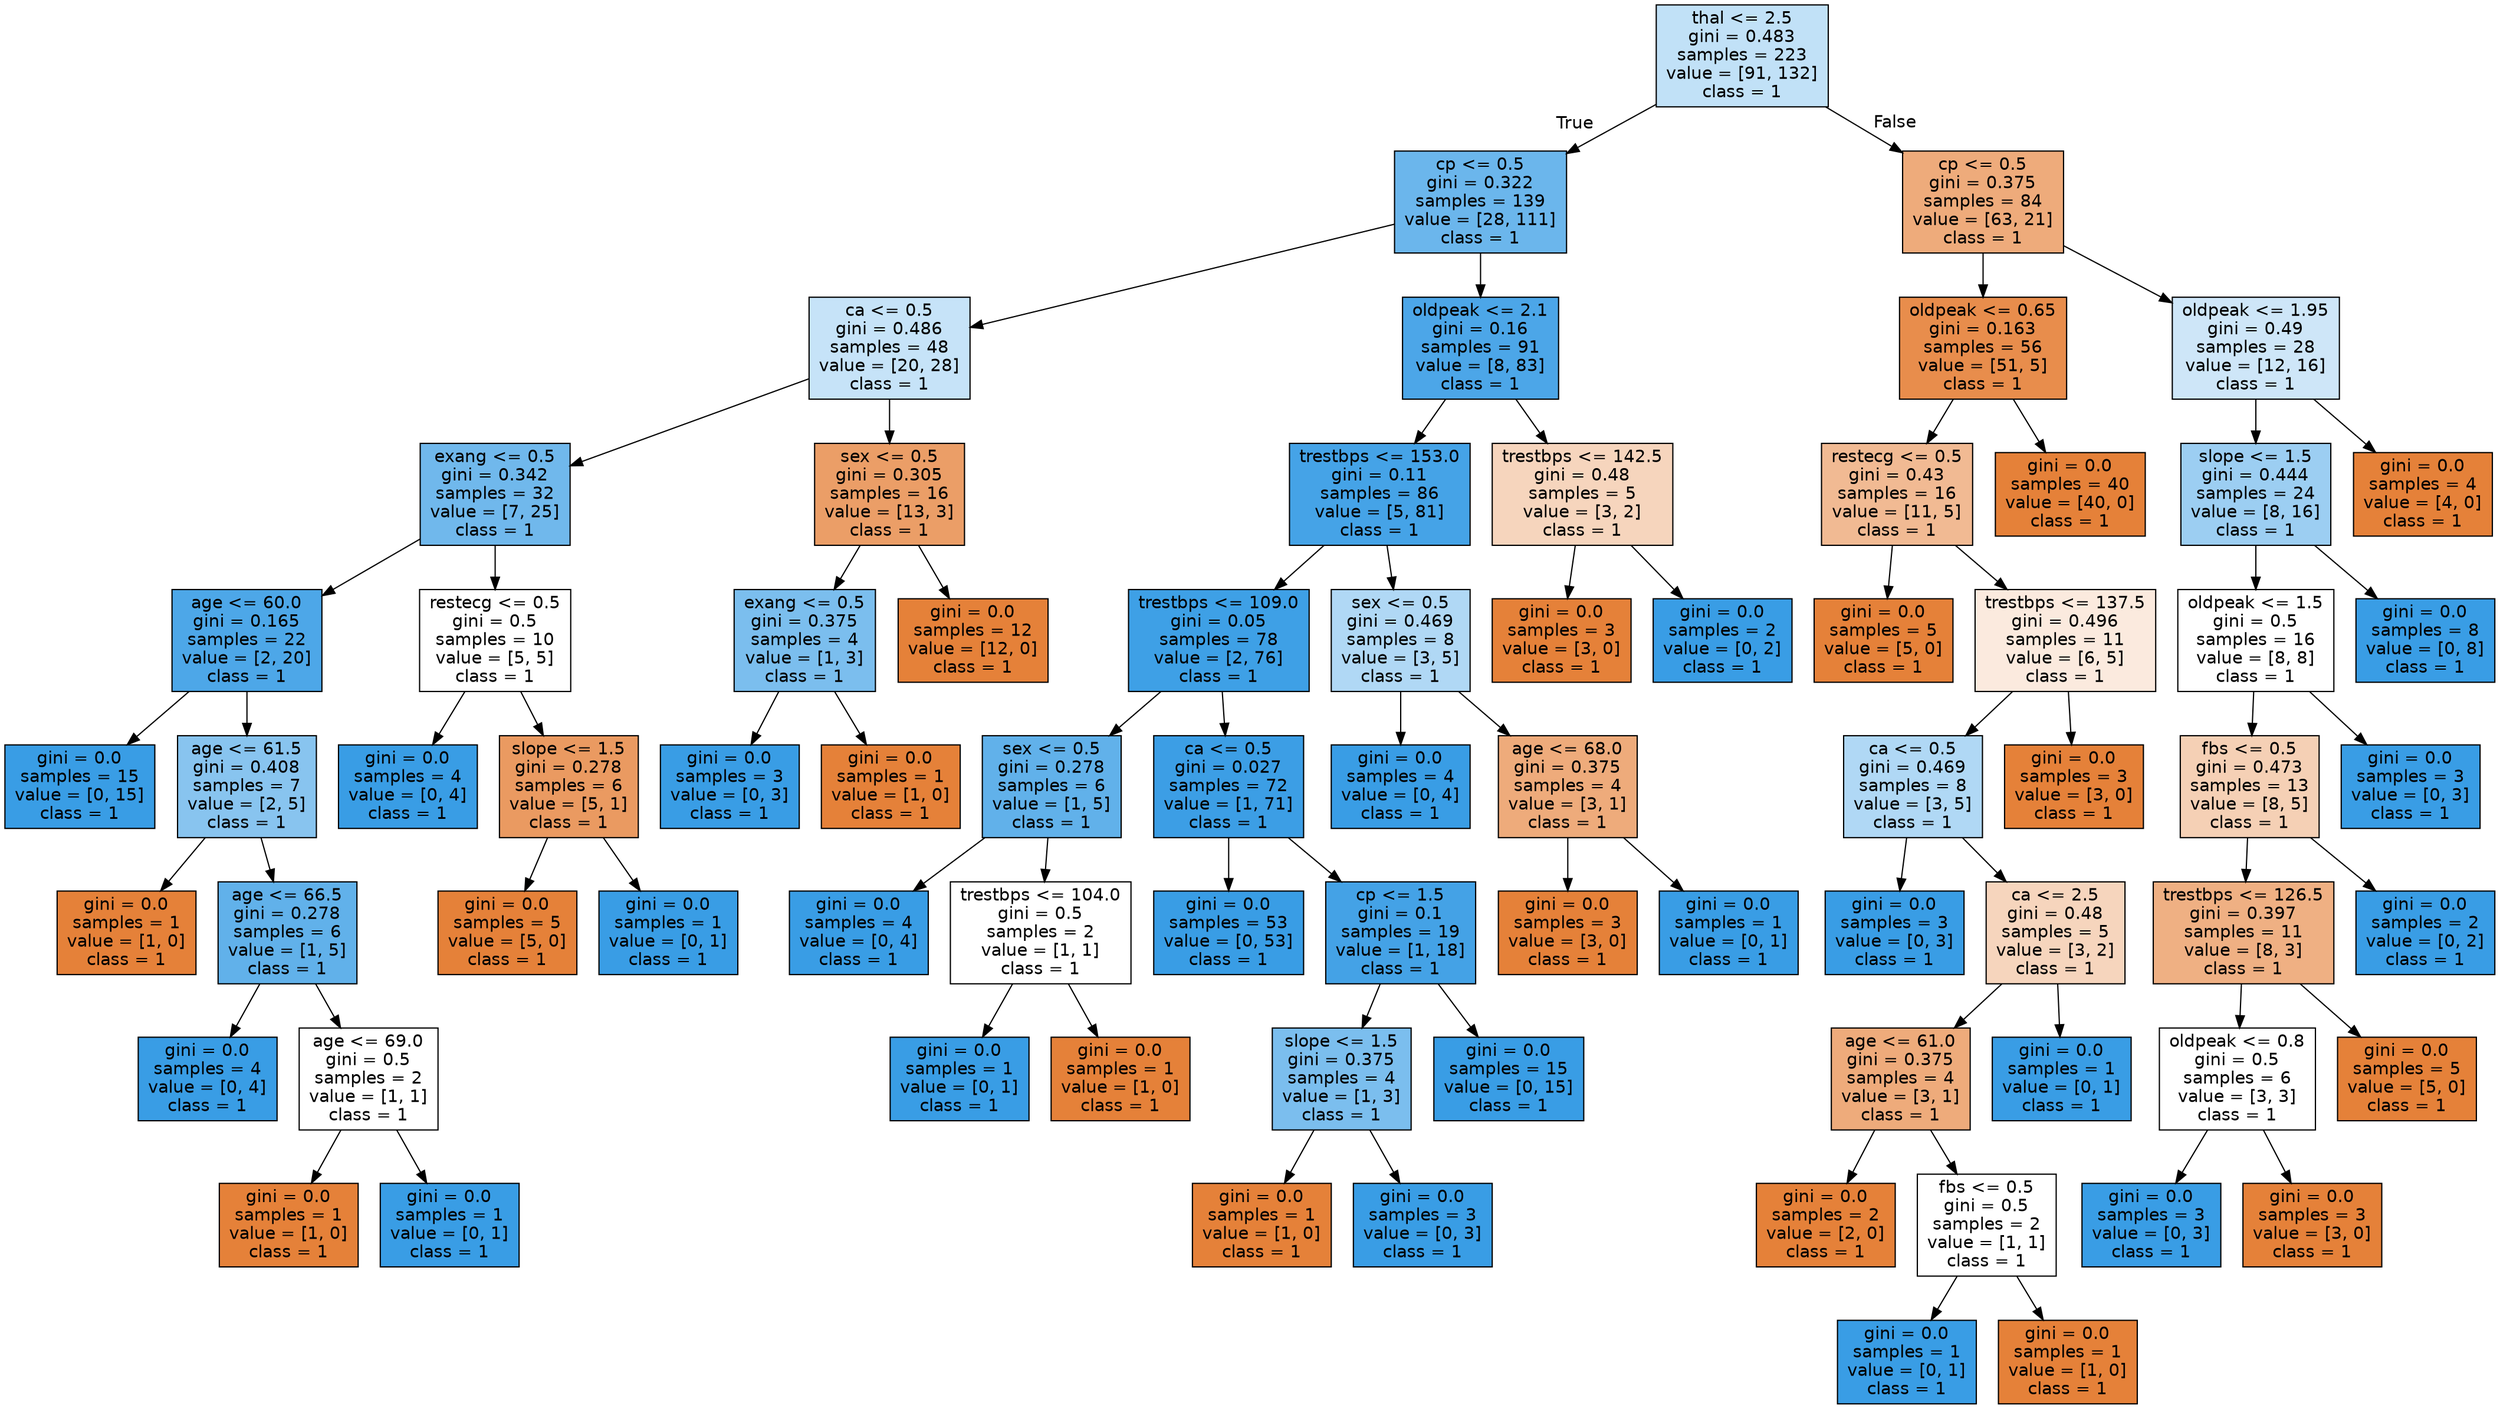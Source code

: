 digraph Tree {
node [shape=box, style="filled", color="black", fontname="helvetica"] ;
edge [fontname="helvetica"] ;
0 [label="thal <= 2.5\ngini = 0.483\nsamples = 223\nvalue = [91, 132]\nclass = 1", fillcolor="#c1e1f7"] ;
1 [label="cp <= 0.5\ngini = 0.322\nsamples = 139\nvalue = [28, 111]\nclass = 1", fillcolor="#6bb6ec"] ;
0 -> 1 [labeldistance=2.5, labelangle=45, headlabel="True"] ;
2 [label="ca <= 0.5\ngini = 0.486\nsamples = 48\nvalue = [20, 28]\nclass = 1", fillcolor="#c6e3f8"] ;
1 -> 2 ;
3 [label="exang <= 0.5\ngini = 0.342\nsamples = 32\nvalue = [7, 25]\nclass = 1", fillcolor="#70b8ec"] ;
2 -> 3 ;
4 [label="age <= 60.0\ngini = 0.165\nsamples = 22\nvalue = [2, 20]\nclass = 1", fillcolor="#4da7e8"] ;
3 -> 4 ;
5 [label="gini = 0.0\nsamples = 15\nvalue = [0, 15]\nclass = 1", fillcolor="#399de5"] ;
4 -> 5 ;
6 [label="age <= 61.5\ngini = 0.408\nsamples = 7\nvalue = [2, 5]\nclass = 1", fillcolor="#88c4ef"] ;
4 -> 6 ;
7 [label="gini = 0.0\nsamples = 1\nvalue = [1, 0]\nclass = 1", fillcolor="#e58139"] ;
6 -> 7 ;
8 [label="age <= 66.5\ngini = 0.278\nsamples = 6\nvalue = [1, 5]\nclass = 1", fillcolor="#61b1ea"] ;
6 -> 8 ;
9 [label="gini = 0.0\nsamples = 4\nvalue = [0, 4]\nclass = 1", fillcolor="#399de5"] ;
8 -> 9 ;
10 [label="age <= 69.0\ngini = 0.5\nsamples = 2\nvalue = [1, 1]\nclass = 1", fillcolor="#ffffff"] ;
8 -> 10 ;
11 [label="gini = 0.0\nsamples = 1\nvalue = [1, 0]\nclass = 1", fillcolor="#e58139"] ;
10 -> 11 ;
12 [label="gini = 0.0\nsamples = 1\nvalue = [0, 1]\nclass = 1", fillcolor="#399de5"] ;
10 -> 12 ;
13 [label="restecg <= 0.5\ngini = 0.5\nsamples = 10\nvalue = [5, 5]\nclass = 1", fillcolor="#ffffff"] ;
3 -> 13 ;
14 [label="gini = 0.0\nsamples = 4\nvalue = [0, 4]\nclass = 1", fillcolor="#399de5"] ;
13 -> 14 ;
15 [label="slope <= 1.5\ngini = 0.278\nsamples = 6\nvalue = [5, 1]\nclass = 1", fillcolor="#ea9a61"] ;
13 -> 15 ;
16 [label="gini = 0.0\nsamples = 5\nvalue = [5, 0]\nclass = 1", fillcolor="#e58139"] ;
15 -> 16 ;
17 [label="gini = 0.0\nsamples = 1\nvalue = [0, 1]\nclass = 1", fillcolor="#399de5"] ;
15 -> 17 ;
18 [label="sex <= 0.5\ngini = 0.305\nsamples = 16\nvalue = [13, 3]\nclass = 1", fillcolor="#eb9e67"] ;
2 -> 18 ;
19 [label="exang <= 0.5\ngini = 0.375\nsamples = 4\nvalue = [1, 3]\nclass = 1", fillcolor="#7bbeee"] ;
18 -> 19 ;
20 [label="gini = 0.0\nsamples = 3\nvalue = [0, 3]\nclass = 1", fillcolor="#399de5"] ;
19 -> 20 ;
21 [label="gini = 0.0\nsamples = 1\nvalue = [1, 0]\nclass = 1", fillcolor="#e58139"] ;
19 -> 21 ;
22 [label="gini = 0.0\nsamples = 12\nvalue = [12, 0]\nclass = 1", fillcolor="#e58139"] ;
18 -> 22 ;
23 [label="oldpeak <= 2.1\ngini = 0.16\nsamples = 91\nvalue = [8, 83]\nclass = 1", fillcolor="#4ca6e8"] ;
1 -> 23 ;
24 [label="trestbps <= 153.0\ngini = 0.11\nsamples = 86\nvalue = [5, 81]\nclass = 1", fillcolor="#45a3e7"] ;
23 -> 24 ;
25 [label="trestbps <= 109.0\ngini = 0.05\nsamples = 78\nvalue = [2, 76]\nclass = 1", fillcolor="#3ea0e6"] ;
24 -> 25 ;
26 [label="sex <= 0.5\ngini = 0.278\nsamples = 6\nvalue = [1, 5]\nclass = 1", fillcolor="#61b1ea"] ;
25 -> 26 ;
27 [label="gini = 0.0\nsamples = 4\nvalue = [0, 4]\nclass = 1", fillcolor="#399de5"] ;
26 -> 27 ;
28 [label="trestbps <= 104.0\ngini = 0.5\nsamples = 2\nvalue = [1, 1]\nclass = 1", fillcolor="#ffffff"] ;
26 -> 28 ;
29 [label="gini = 0.0\nsamples = 1\nvalue = [0, 1]\nclass = 1", fillcolor="#399de5"] ;
28 -> 29 ;
30 [label="gini = 0.0\nsamples = 1\nvalue = [1, 0]\nclass = 1", fillcolor="#e58139"] ;
28 -> 30 ;
31 [label="ca <= 0.5\ngini = 0.027\nsamples = 72\nvalue = [1, 71]\nclass = 1", fillcolor="#3c9ee5"] ;
25 -> 31 ;
32 [label="gini = 0.0\nsamples = 53\nvalue = [0, 53]\nclass = 1", fillcolor="#399de5"] ;
31 -> 32 ;
33 [label="cp <= 1.5\ngini = 0.1\nsamples = 19\nvalue = [1, 18]\nclass = 1", fillcolor="#44a2e6"] ;
31 -> 33 ;
34 [label="slope <= 1.5\ngini = 0.375\nsamples = 4\nvalue = [1, 3]\nclass = 1", fillcolor="#7bbeee"] ;
33 -> 34 ;
35 [label="gini = 0.0\nsamples = 1\nvalue = [1, 0]\nclass = 1", fillcolor="#e58139"] ;
34 -> 35 ;
36 [label="gini = 0.0\nsamples = 3\nvalue = [0, 3]\nclass = 1", fillcolor="#399de5"] ;
34 -> 36 ;
37 [label="gini = 0.0\nsamples = 15\nvalue = [0, 15]\nclass = 1", fillcolor="#399de5"] ;
33 -> 37 ;
38 [label="sex <= 0.5\ngini = 0.469\nsamples = 8\nvalue = [3, 5]\nclass = 1", fillcolor="#b0d8f5"] ;
24 -> 38 ;
39 [label="gini = 0.0\nsamples = 4\nvalue = [0, 4]\nclass = 1", fillcolor="#399de5"] ;
38 -> 39 ;
40 [label="age <= 68.0\ngini = 0.375\nsamples = 4\nvalue = [3, 1]\nclass = 1", fillcolor="#eeab7b"] ;
38 -> 40 ;
41 [label="gini = 0.0\nsamples = 3\nvalue = [3, 0]\nclass = 1", fillcolor="#e58139"] ;
40 -> 41 ;
42 [label="gini = 0.0\nsamples = 1\nvalue = [0, 1]\nclass = 1", fillcolor="#399de5"] ;
40 -> 42 ;
43 [label="trestbps <= 142.5\ngini = 0.48\nsamples = 5\nvalue = [3, 2]\nclass = 1", fillcolor="#f6d5bd"] ;
23 -> 43 ;
44 [label="gini = 0.0\nsamples = 3\nvalue = [3, 0]\nclass = 1", fillcolor="#e58139"] ;
43 -> 44 ;
45 [label="gini = 0.0\nsamples = 2\nvalue = [0, 2]\nclass = 1", fillcolor="#399de5"] ;
43 -> 45 ;
46 [label="cp <= 0.5\ngini = 0.375\nsamples = 84\nvalue = [63, 21]\nclass = 1", fillcolor="#eeab7b"] ;
0 -> 46 [labeldistance=2.5, labelangle=-45, headlabel="False"] ;
47 [label="oldpeak <= 0.65\ngini = 0.163\nsamples = 56\nvalue = [51, 5]\nclass = 1", fillcolor="#e88d4c"] ;
46 -> 47 ;
48 [label="restecg <= 0.5\ngini = 0.43\nsamples = 16\nvalue = [11, 5]\nclass = 1", fillcolor="#f1ba93"] ;
47 -> 48 ;
49 [label="gini = 0.0\nsamples = 5\nvalue = [5, 0]\nclass = 1", fillcolor="#e58139"] ;
48 -> 49 ;
50 [label="trestbps <= 137.5\ngini = 0.496\nsamples = 11\nvalue = [6, 5]\nclass = 1", fillcolor="#fbeade"] ;
48 -> 50 ;
51 [label="ca <= 0.5\ngini = 0.469\nsamples = 8\nvalue = [3, 5]\nclass = 1", fillcolor="#b0d8f5"] ;
50 -> 51 ;
52 [label="gini = 0.0\nsamples = 3\nvalue = [0, 3]\nclass = 1", fillcolor="#399de5"] ;
51 -> 52 ;
53 [label="ca <= 2.5\ngini = 0.48\nsamples = 5\nvalue = [3, 2]\nclass = 1", fillcolor="#f6d5bd"] ;
51 -> 53 ;
54 [label="age <= 61.0\ngini = 0.375\nsamples = 4\nvalue = [3, 1]\nclass = 1", fillcolor="#eeab7b"] ;
53 -> 54 ;
55 [label="gini = 0.0\nsamples = 2\nvalue = [2, 0]\nclass = 1", fillcolor="#e58139"] ;
54 -> 55 ;
56 [label="fbs <= 0.5\ngini = 0.5\nsamples = 2\nvalue = [1, 1]\nclass = 1", fillcolor="#ffffff"] ;
54 -> 56 ;
57 [label="gini = 0.0\nsamples = 1\nvalue = [0, 1]\nclass = 1", fillcolor="#399de5"] ;
56 -> 57 ;
58 [label="gini = 0.0\nsamples = 1\nvalue = [1, 0]\nclass = 1", fillcolor="#e58139"] ;
56 -> 58 ;
59 [label="gini = 0.0\nsamples = 1\nvalue = [0, 1]\nclass = 1", fillcolor="#399de5"] ;
53 -> 59 ;
60 [label="gini = 0.0\nsamples = 3\nvalue = [3, 0]\nclass = 1", fillcolor="#e58139"] ;
50 -> 60 ;
61 [label="gini = 0.0\nsamples = 40\nvalue = [40, 0]\nclass = 1", fillcolor="#e58139"] ;
47 -> 61 ;
62 [label="oldpeak <= 1.95\ngini = 0.49\nsamples = 28\nvalue = [12, 16]\nclass = 1", fillcolor="#cee6f8"] ;
46 -> 62 ;
63 [label="slope <= 1.5\ngini = 0.444\nsamples = 24\nvalue = [8, 16]\nclass = 1", fillcolor="#9ccef2"] ;
62 -> 63 ;
64 [label="oldpeak <= 1.5\ngini = 0.5\nsamples = 16\nvalue = [8, 8]\nclass = 1", fillcolor="#ffffff"] ;
63 -> 64 ;
65 [label="fbs <= 0.5\ngini = 0.473\nsamples = 13\nvalue = [8, 5]\nclass = 1", fillcolor="#f5d0b5"] ;
64 -> 65 ;
66 [label="trestbps <= 126.5\ngini = 0.397\nsamples = 11\nvalue = [8, 3]\nclass = 1", fillcolor="#efb083"] ;
65 -> 66 ;
67 [label="oldpeak <= 0.8\ngini = 0.5\nsamples = 6\nvalue = [3, 3]\nclass = 1", fillcolor="#ffffff"] ;
66 -> 67 ;
68 [label="gini = 0.0\nsamples = 3\nvalue = [0, 3]\nclass = 1", fillcolor="#399de5"] ;
67 -> 68 ;
69 [label="gini = 0.0\nsamples = 3\nvalue = [3, 0]\nclass = 1", fillcolor="#e58139"] ;
67 -> 69 ;
70 [label="gini = 0.0\nsamples = 5\nvalue = [5, 0]\nclass = 1", fillcolor="#e58139"] ;
66 -> 70 ;
71 [label="gini = 0.0\nsamples = 2\nvalue = [0, 2]\nclass = 1", fillcolor="#399de5"] ;
65 -> 71 ;
72 [label="gini = 0.0\nsamples = 3\nvalue = [0, 3]\nclass = 1", fillcolor="#399de5"] ;
64 -> 72 ;
73 [label="gini = 0.0\nsamples = 8\nvalue = [0, 8]\nclass = 1", fillcolor="#399de5"] ;
63 -> 73 ;
74 [label="gini = 0.0\nsamples = 4\nvalue = [4, 0]\nclass = 1", fillcolor="#e58139"] ;
62 -> 74 ;
}